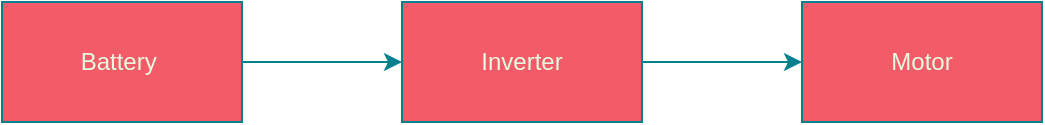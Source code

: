 <mxfile version="21.3.8" type="github">
  <diagram name="Page-1" id="Eg0YPn72iaCniI5Gz89P">
    <mxGraphModel dx="880" dy="484" grid="0" gridSize="10" guides="1" tooltips="1" connect="1" arrows="1" fold="1" page="1" pageScale="1" pageWidth="850" pageHeight="1100" math="0" shadow="0">
      <root>
        <mxCell id="0" />
        <mxCell id="1" parent="0" />
        <mxCell id="6_2EtCLuYQugCAcqnwaj-3" value="" style="edgeStyle=orthogonalEdgeStyle;rounded=0;orthogonalLoop=1;jettySize=auto;html=1;labelBackgroundColor=none;strokeColor=#028090;fontColor=default;" edge="1" parent="1" source="6_2EtCLuYQugCAcqnwaj-1" target="6_2EtCLuYQugCAcqnwaj-2">
          <mxGeometry relative="1" as="geometry" />
        </mxCell>
        <mxCell id="6_2EtCLuYQugCAcqnwaj-1" value="Battery&amp;nbsp;" style="rounded=0;whiteSpace=wrap;html=1;labelBackgroundColor=none;fillColor=#F45B69;strokeColor=#028090;fontColor=#E4FDE1;" vertex="1" parent="1">
          <mxGeometry x="117" y="221" width="120" height="60" as="geometry" />
        </mxCell>
        <mxCell id="6_2EtCLuYQugCAcqnwaj-5" value="" style="edgeStyle=orthogonalEdgeStyle;rounded=0;orthogonalLoop=1;jettySize=auto;html=1;labelBackgroundColor=none;strokeColor=#028090;fontColor=default;" edge="1" parent="1" source="6_2EtCLuYQugCAcqnwaj-2" target="6_2EtCLuYQugCAcqnwaj-4">
          <mxGeometry relative="1" as="geometry" />
        </mxCell>
        <mxCell id="6_2EtCLuYQugCAcqnwaj-2" value="Inverter" style="rounded=0;whiteSpace=wrap;html=1;labelBackgroundColor=none;fillColor=#F45B69;strokeColor=#028090;fontColor=#E4FDE1;" vertex="1" parent="1">
          <mxGeometry x="317" y="221" width="120" height="60" as="geometry" />
        </mxCell>
        <mxCell id="6_2EtCLuYQugCAcqnwaj-4" value="Motor" style="rounded=0;whiteSpace=wrap;html=1;labelBackgroundColor=none;fillColor=#F45B69;strokeColor=#028090;fontColor=#E4FDE1;" vertex="1" parent="1">
          <mxGeometry x="517" y="221" width="120" height="60" as="geometry" />
        </mxCell>
      </root>
    </mxGraphModel>
  </diagram>
</mxfile>
